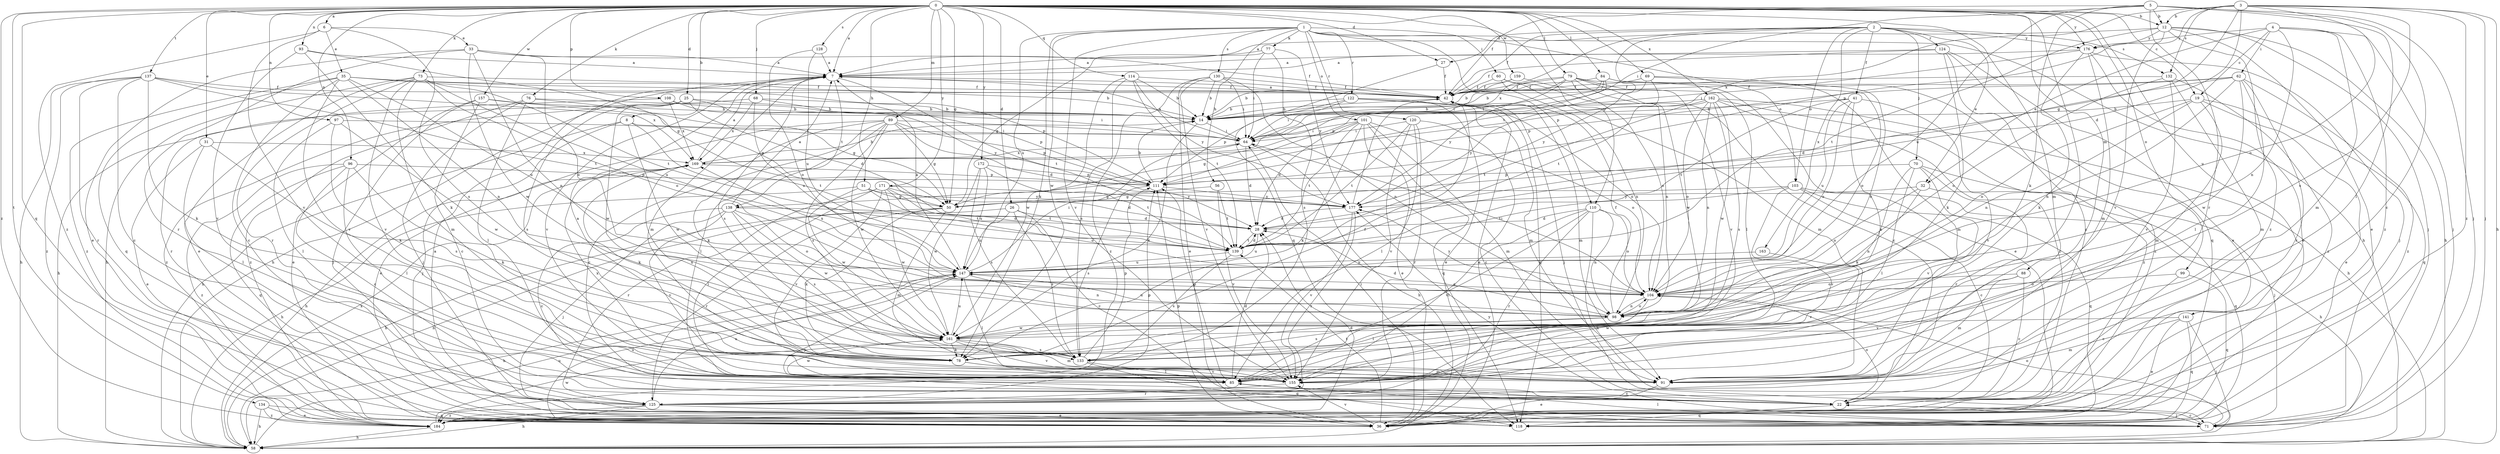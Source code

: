 strict digraph  {
0;
1;
2;
3;
4;
5;
6;
7;
8;
12;
14;
19;
22;
25;
26;
27;
28;
31;
32;
33;
35;
36;
41;
42;
50;
51;
56;
58;
60;
62;
64;
68;
69;
70;
71;
73;
76;
77;
78;
79;
84;
85;
88;
89;
91;
93;
96;
97;
98;
99;
101;
103;
104;
108;
110;
111;
114;
118;
120;
122;
124;
125;
128;
130;
132;
133;
134;
137;
138;
139;
141;
147;
155;
157;
159;
161;
162;
163;
169;
171;
172;
176;
177;
184;
0 -> 6  [label=a];
0 -> 7  [label=a];
0 -> 8  [label=b];
0 -> 12  [label=b];
0 -> 19  [label=c];
0 -> 25  [label=d];
0 -> 26  [label=d];
0 -> 27  [label=d];
0 -> 31  [label=e];
0 -> 50  [label=g];
0 -> 51  [label=h];
0 -> 68  [label=j];
0 -> 69  [label=j];
0 -> 73  [label=k];
0 -> 76  [label=k];
0 -> 79  [label=l];
0 -> 84  [label=l];
0 -> 85  [label=l];
0 -> 88  [label=m];
0 -> 89  [label=m];
0 -> 91  [label=m];
0 -> 93  [label=n];
0 -> 96  [label=n];
0 -> 97  [label=n];
0 -> 99  [label=o];
0 -> 108  [label=p];
0 -> 110  [label=p];
0 -> 114  [label=q];
0 -> 118  [label=q];
0 -> 128  [label=s];
0 -> 134  [label=t];
0 -> 137  [label=t];
0 -> 141  [label=u];
0 -> 157  [label=w];
0 -> 159  [label=w];
0 -> 162  [label=x];
0 -> 171  [label=y];
0 -> 172  [label=y];
0 -> 176  [label=y];
0 -> 184  [label=z];
1 -> 56  [label=h];
1 -> 58  [label=h];
1 -> 60  [label=i];
1 -> 77  [label=k];
1 -> 78  [label=k];
1 -> 101  [label=o];
1 -> 103  [label=o];
1 -> 110  [label=p];
1 -> 120  [label=r];
1 -> 122  [label=r];
1 -> 130  [label=s];
1 -> 147  [label=u];
1 -> 155  [label=v];
1 -> 161  [label=w];
2 -> 27  [label=d];
2 -> 32  [label=e];
2 -> 41  [label=f];
2 -> 42  [label=f];
2 -> 70  [label=j];
2 -> 103  [label=o];
2 -> 124  [label=r];
2 -> 132  [label=s];
2 -> 138  [label=t];
2 -> 163  [label=x];
2 -> 169  [label=x];
2 -> 176  [label=y];
3 -> 12  [label=b];
3 -> 28  [label=d];
3 -> 50  [label=g];
3 -> 58  [label=h];
3 -> 71  [label=j];
3 -> 104  [label=o];
3 -> 111  [label=p];
3 -> 132  [label=s];
3 -> 133  [label=s];
3 -> 169  [label=x];
3 -> 184  [label=z];
4 -> 19  [label=c];
4 -> 32  [label=e];
4 -> 62  [label=i];
4 -> 71  [label=j];
4 -> 91  [label=m];
4 -> 98  [label=n];
4 -> 176  [label=y];
4 -> 184  [label=z];
5 -> 12  [label=b];
5 -> 22  [label=c];
5 -> 42  [label=f];
5 -> 64  [label=i];
5 -> 71  [label=j];
5 -> 78  [label=k];
5 -> 85  [label=l];
5 -> 125  [label=r];
5 -> 147  [label=u];
6 -> 33  [label=e];
6 -> 35  [label=e];
6 -> 133  [label=s];
6 -> 155  [label=v];
6 -> 184  [label=z];
7 -> 42  [label=f];
7 -> 58  [label=h];
7 -> 91  [label=m];
7 -> 133  [label=s];
7 -> 138  [label=t];
7 -> 139  [label=t];
7 -> 155  [label=v];
8 -> 58  [label=h];
8 -> 64  [label=i];
8 -> 71  [label=j];
8 -> 139  [label=t];
8 -> 161  [label=w];
12 -> 7  [label=a];
12 -> 36  [label=e];
12 -> 58  [label=h];
12 -> 71  [label=j];
12 -> 139  [label=t];
12 -> 155  [label=v];
12 -> 176  [label=y];
12 -> 184  [label=z];
14 -> 64  [label=i];
14 -> 78  [label=k];
19 -> 14  [label=b];
19 -> 36  [label=e];
19 -> 91  [label=m];
19 -> 98  [label=n];
19 -> 104  [label=o];
19 -> 118  [label=q];
22 -> 71  [label=j];
22 -> 104  [label=o];
22 -> 118  [label=q];
25 -> 14  [label=b];
25 -> 28  [label=d];
25 -> 64  [label=i];
25 -> 133  [label=s];
25 -> 161  [label=w];
25 -> 184  [label=z];
26 -> 22  [label=c];
26 -> 28  [label=d];
26 -> 58  [label=h];
26 -> 133  [label=s];
26 -> 147  [label=u];
27 -> 42  [label=f];
27 -> 118  [label=q];
28 -> 139  [label=t];
28 -> 147  [label=u];
31 -> 36  [label=e];
31 -> 85  [label=l];
31 -> 133  [label=s];
31 -> 169  [label=x];
32 -> 98  [label=n];
32 -> 104  [label=o];
32 -> 118  [label=q];
32 -> 177  [label=y];
33 -> 7  [label=a];
33 -> 36  [label=e];
33 -> 42  [label=f];
33 -> 98  [label=n];
33 -> 104  [label=o];
33 -> 125  [label=r];
33 -> 161  [label=w];
35 -> 14  [label=b];
35 -> 22  [label=c];
35 -> 42  [label=f];
35 -> 98  [label=n];
35 -> 111  [label=p];
35 -> 118  [label=q];
35 -> 147  [label=u];
35 -> 155  [label=v];
35 -> 184  [label=z];
36 -> 64  [label=i];
36 -> 111  [label=p];
36 -> 139  [label=t];
36 -> 147  [label=u];
36 -> 155  [label=v];
41 -> 14  [label=b];
41 -> 104  [label=o];
41 -> 133  [label=s];
41 -> 139  [label=t];
41 -> 147  [label=u];
41 -> 155  [label=v];
42 -> 7  [label=a];
42 -> 14  [label=b];
42 -> 36  [label=e];
42 -> 71  [label=j];
42 -> 91  [label=m];
42 -> 118  [label=q];
50 -> 58  [label=h];
50 -> 78  [label=k];
50 -> 91  [label=m];
50 -> 125  [label=r];
51 -> 50  [label=g];
51 -> 58  [label=h];
51 -> 139  [label=t];
51 -> 161  [label=w];
51 -> 177  [label=y];
56 -> 50  [label=g];
56 -> 139  [label=t];
56 -> 155  [label=v];
58 -> 147  [label=u];
58 -> 169  [label=x];
60 -> 22  [label=c];
60 -> 42  [label=f];
60 -> 91  [label=m];
60 -> 98  [label=n];
62 -> 28  [label=d];
62 -> 42  [label=f];
62 -> 85  [label=l];
62 -> 98  [label=n];
62 -> 111  [label=p];
62 -> 125  [label=r];
62 -> 161  [label=w];
62 -> 184  [label=z];
64 -> 7  [label=a];
64 -> 28  [label=d];
64 -> 58  [label=h];
64 -> 169  [label=x];
68 -> 14  [label=b];
68 -> 58  [label=h];
68 -> 111  [label=p];
68 -> 147  [label=u];
68 -> 169  [label=x];
69 -> 42  [label=f];
69 -> 91  [label=m];
69 -> 139  [label=t];
69 -> 177  [label=y];
69 -> 184  [label=z];
70 -> 71  [label=j];
70 -> 78  [label=k];
70 -> 85  [label=l];
70 -> 111  [label=p];
70 -> 125  [label=r];
70 -> 155  [label=v];
71 -> 22  [label=c];
71 -> 85  [label=l];
71 -> 104  [label=o];
71 -> 177  [label=y];
73 -> 36  [label=e];
73 -> 42  [label=f];
73 -> 58  [label=h];
73 -> 91  [label=m];
73 -> 104  [label=o];
73 -> 125  [label=r];
73 -> 139  [label=t];
73 -> 147  [label=u];
73 -> 155  [label=v];
76 -> 14  [label=b];
76 -> 50  [label=g];
76 -> 71  [label=j];
76 -> 85  [label=l];
76 -> 184  [label=z];
77 -> 7  [label=a];
77 -> 50  [label=g];
77 -> 64  [label=i];
77 -> 133  [label=s];
77 -> 177  [label=y];
78 -> 7  [label=a];
78 -> 42  [label=f];
78 -> 91  [label=m];
78 -> 155  [label=v];
78 -> 169  [label=x];
79 -> 14  [label=b];
79 -> 36  [label=e];
79 -> 42  [label=f];
79 -> 64  [label=i];
79 -> 98  [label=n];
79 -> 104  [label=o];
79 -> 155  [label=v];
79 -> 161  [label=w];
79 -> 177  [label=y];
84 -> 14  [label=b];
84 -> 42  [label=f];
84 -> 64  [label=i];
84 -> 98  [label=n];
84 -> 104  [label=o];
84 -> 111  [label=p];
85 -> 22  [label=c];
85 -> 28  [label=d];
85 -> 111  [label=p];
85 -> 161  [label=w];
88 -> 22  [label=c];
88 -> 91  [label=m];
88 -> 104  [label=o];
88 -> 155  [label=v];
89 -> 22  [label=c];
89 -> 28  [label=d];
89 -> 36  [label=e];
89 -> 50  [label=g];
89 -> 64  [label=i];
89 -> 78  [label=k];
89 -> 85  [label=l];
89 -> 111  [label=p];
89 -> 133  [label=s];
89 -> 161  [label=w];
91 -> 36  [label=e];
91 -> 169  [label=x];
93 -> 7  [label=a];
93 -> 50  [label=g];
93 -> 78  [label=k];
93 -> 155  [label=v];
96 -> 22  [label=c];
96 -> 78  [label=k];
96 -> 85  [label=l];
96 -> 111  [label=p];
96 -> 118  [label=q];
96 -> 184  [label=z];
97 -> 64  [label=i];
97 -> 78  [label=k];
97 -> 85  [label=l];
97 -> 161  [label=w];
98 -> 28  [label=d];
98 -> 42  [label=f];
98 -> 104  [label=o];
98 -> 133  [label=s];
98 -> 147  [label=u];
98 -> 161  [label=w];
99 -> 22  [label=c];
99 -> 104  [label=o];
99 -> 118  [label=q];
101 -> 28  [label=d];
101 -> 36  [label=e];
101 -> 50  [label=g];
101 -> 64  [label=i];
101 -> 78  [label=k];
101 -> 91  [label=m];
101 -> 104  [label=o];
101 -> 118  [label=q];
101 -> 139  [label=t];
103 -> 22  [label=c];
103 -> 50  [label=g];
103 -> 58  [label=h];
103 -> 118  [label=q];
103 -> 139  [label=t];
103 -> 155  [label=v];
104 -> 64  [label=i];
104 -> 85  [label=l];
104 -> 98  [label=n];
104 -> 177  [label=y];
108 -> 14  [label=b];
108 -> 125  [label=r];
108 -> 169  [label=x];
108 -> 177  [label=y];
110 -> 28  [label=d];
110 -> 58  [label=h];
110 -> 85  [label=l];
110 -> 98  [label=n];
110 -> 104  [label=o];
110 -> 125  [label=r];
110 -> 155  [label=v];
111 -> 14  [label=b];
111 -> 133  [label=s];
111 -> 177  [label=y];
114 -> 14  [label=b];
114 -> 42  [label=f];
114 -> 133  [label=s];
114 -> 139  [label=t];
114 -> 161  [label=w];
114 -> 177  [label=y];
118 -> 7  [label=a];
120 -> 22  [label=c];
120 -> 64  [label=i];
120 -> 85  [label=l];
120 -> 125  [label=r];
120 -> 139  [label=t];
120 -> 155  [label=v];
122 -> 14  [label=b];
122 -> 36  [label=e];
122 -> 64  [label=i];
122 -> 91  [label=m];
122 -> 104  [label=o];
122 -> 111  [label=p];
124 -> 7  [label=a];
124 -> 22  [label=c];
124 -> 36  [label=e];
124 -> 42  [label=f];
124 -> 78  [label=k];
124 -> 118  [label=q];
125 -> 36  [label=e];
125 -> 58  [label=h];
125 -> 111  [label=p];
125 -> 147  [label=u];
125 -> 184  [label=z];
128 -> 7  [label=a];
128 -> 104  [label=o];
128 -> 147  [label=u];
130 -> 14  [label=b];
130 -> 36  [label=e];
130 -> 42  [label=f];
130 -> 64  [label=i];
130 -> 98  [label=n];
130 -> 155  [label=v];
130 -> 184  [label=z];
132 -> 42  [label=f];
132 -> 91  [label=m];
132 -> 104  [label=o];
132 -> 155  [label=v];
132 -> 184  [label=z];
133 -> 85  [label=l];
133 -> 111  [label=p];
133 -> 118  [label=q];
134 -> 36  [label=e];
134 -> 58  [label=h];
134 -> 118  [label=q];
134 -> 184  [label=z];
137 -> 22  [label=c];
137 -> 42  [label=f];
137 -> 58  [label=h];
137 -> 78  [label=k];
137 -> 125  [label=r];
137 -> 139  [label=t];
137 -> 169  [label=x];
137 -> 184  [label=z];
138 -> 7  [label=a];
138 -> 22  [label=c];
138 -> 28  [label=d];
138 -> 71  [label=j];
138 -> 104  [label=o];
138 -> 133  [label=s];
138 -> 155  [label=v];
138 -> 161  [label=w];
139 -> 28  [label=d];
139 -> 133  [label=s];
139 -> 147  [label=u];
141 -> 36  [label=e];
141 -> 71  [label=j];
141 -> 91  [label=m];
141 -> 118  [label=q];
141 -> 161  [label=w];
147 -> 7  [label=a];
147 -> 58  [label=h];
147 -> 64  [label=i];
147 -> 71  [label=j];
147 -> 85  [label=l];
147 -> 98  [label=n];
147 -> 104  [label=o];
147 -> 169  [label=x];
155 -> 125  [label=r];
157 -> 14  [label=b];
157 -> 22  [label=c];
157 -> 36  [label=e];
157 -> 50  [label=g];
157 -> 71  [label=j];
159 -> 14  [label=b];
159 -> 42  [label=f];
159 -> 85  [label=l];
161 -> 78  [label=k];
161 -> 91  [label=m];
161 -> 133  [label=s];
161 -> 147  [label=u];
161 -> 155  [label=v];
162 -> 14  [label=b];
162 -> 22  [label=c];
162 -> 58  [label=h];
162 -> 98  [label=n];
162 -> 104  [label=o];
162 -> 133  [label=s];
162 -> 139  [label=t];
162 -> 161  [label=w];
162 -> 177  [label=y];
162 -> 184  [label=z];
163 -> 147  [label=u];
163 -> 155  [label=v];
169 -> 7  [label=a];
169 -> 14  [label=b];
169 -> 58  [label=h];
169 -> 78  [label=k];
169 -> 111  [label=p];
171 -> 28  [label=d];
171 -> 85  [label=l];
171 -> 104  [label=o];
171 -> 125  [label=r];
171 -> 139  [label=t];
171 -> 155  [label=v];
171 -> 161  [label=w];
171 -> 177  [label=y];
172 -> 111  [label=p];
172 -> 133  [label=s];
172 -> 139  [label=t];
172 -> 147  [label=u];
172 -> 161  [label=w];
176 -> 7  [label=a];
176 -> 36  [label=e];
176 -> 64  [label=i];
176 -> 71  [label=j];
176 -> 78  [label=k];
176 -> 91  [label=m];
177 -> 28  [label=d];
177 -> 42  [label=f];
177 -> 125  [label=r];
177 -> 155  [label=v];
184 -> 28  [label=d];
184 -> 58  [label=h];
184 -> 161  [label=w];
}
